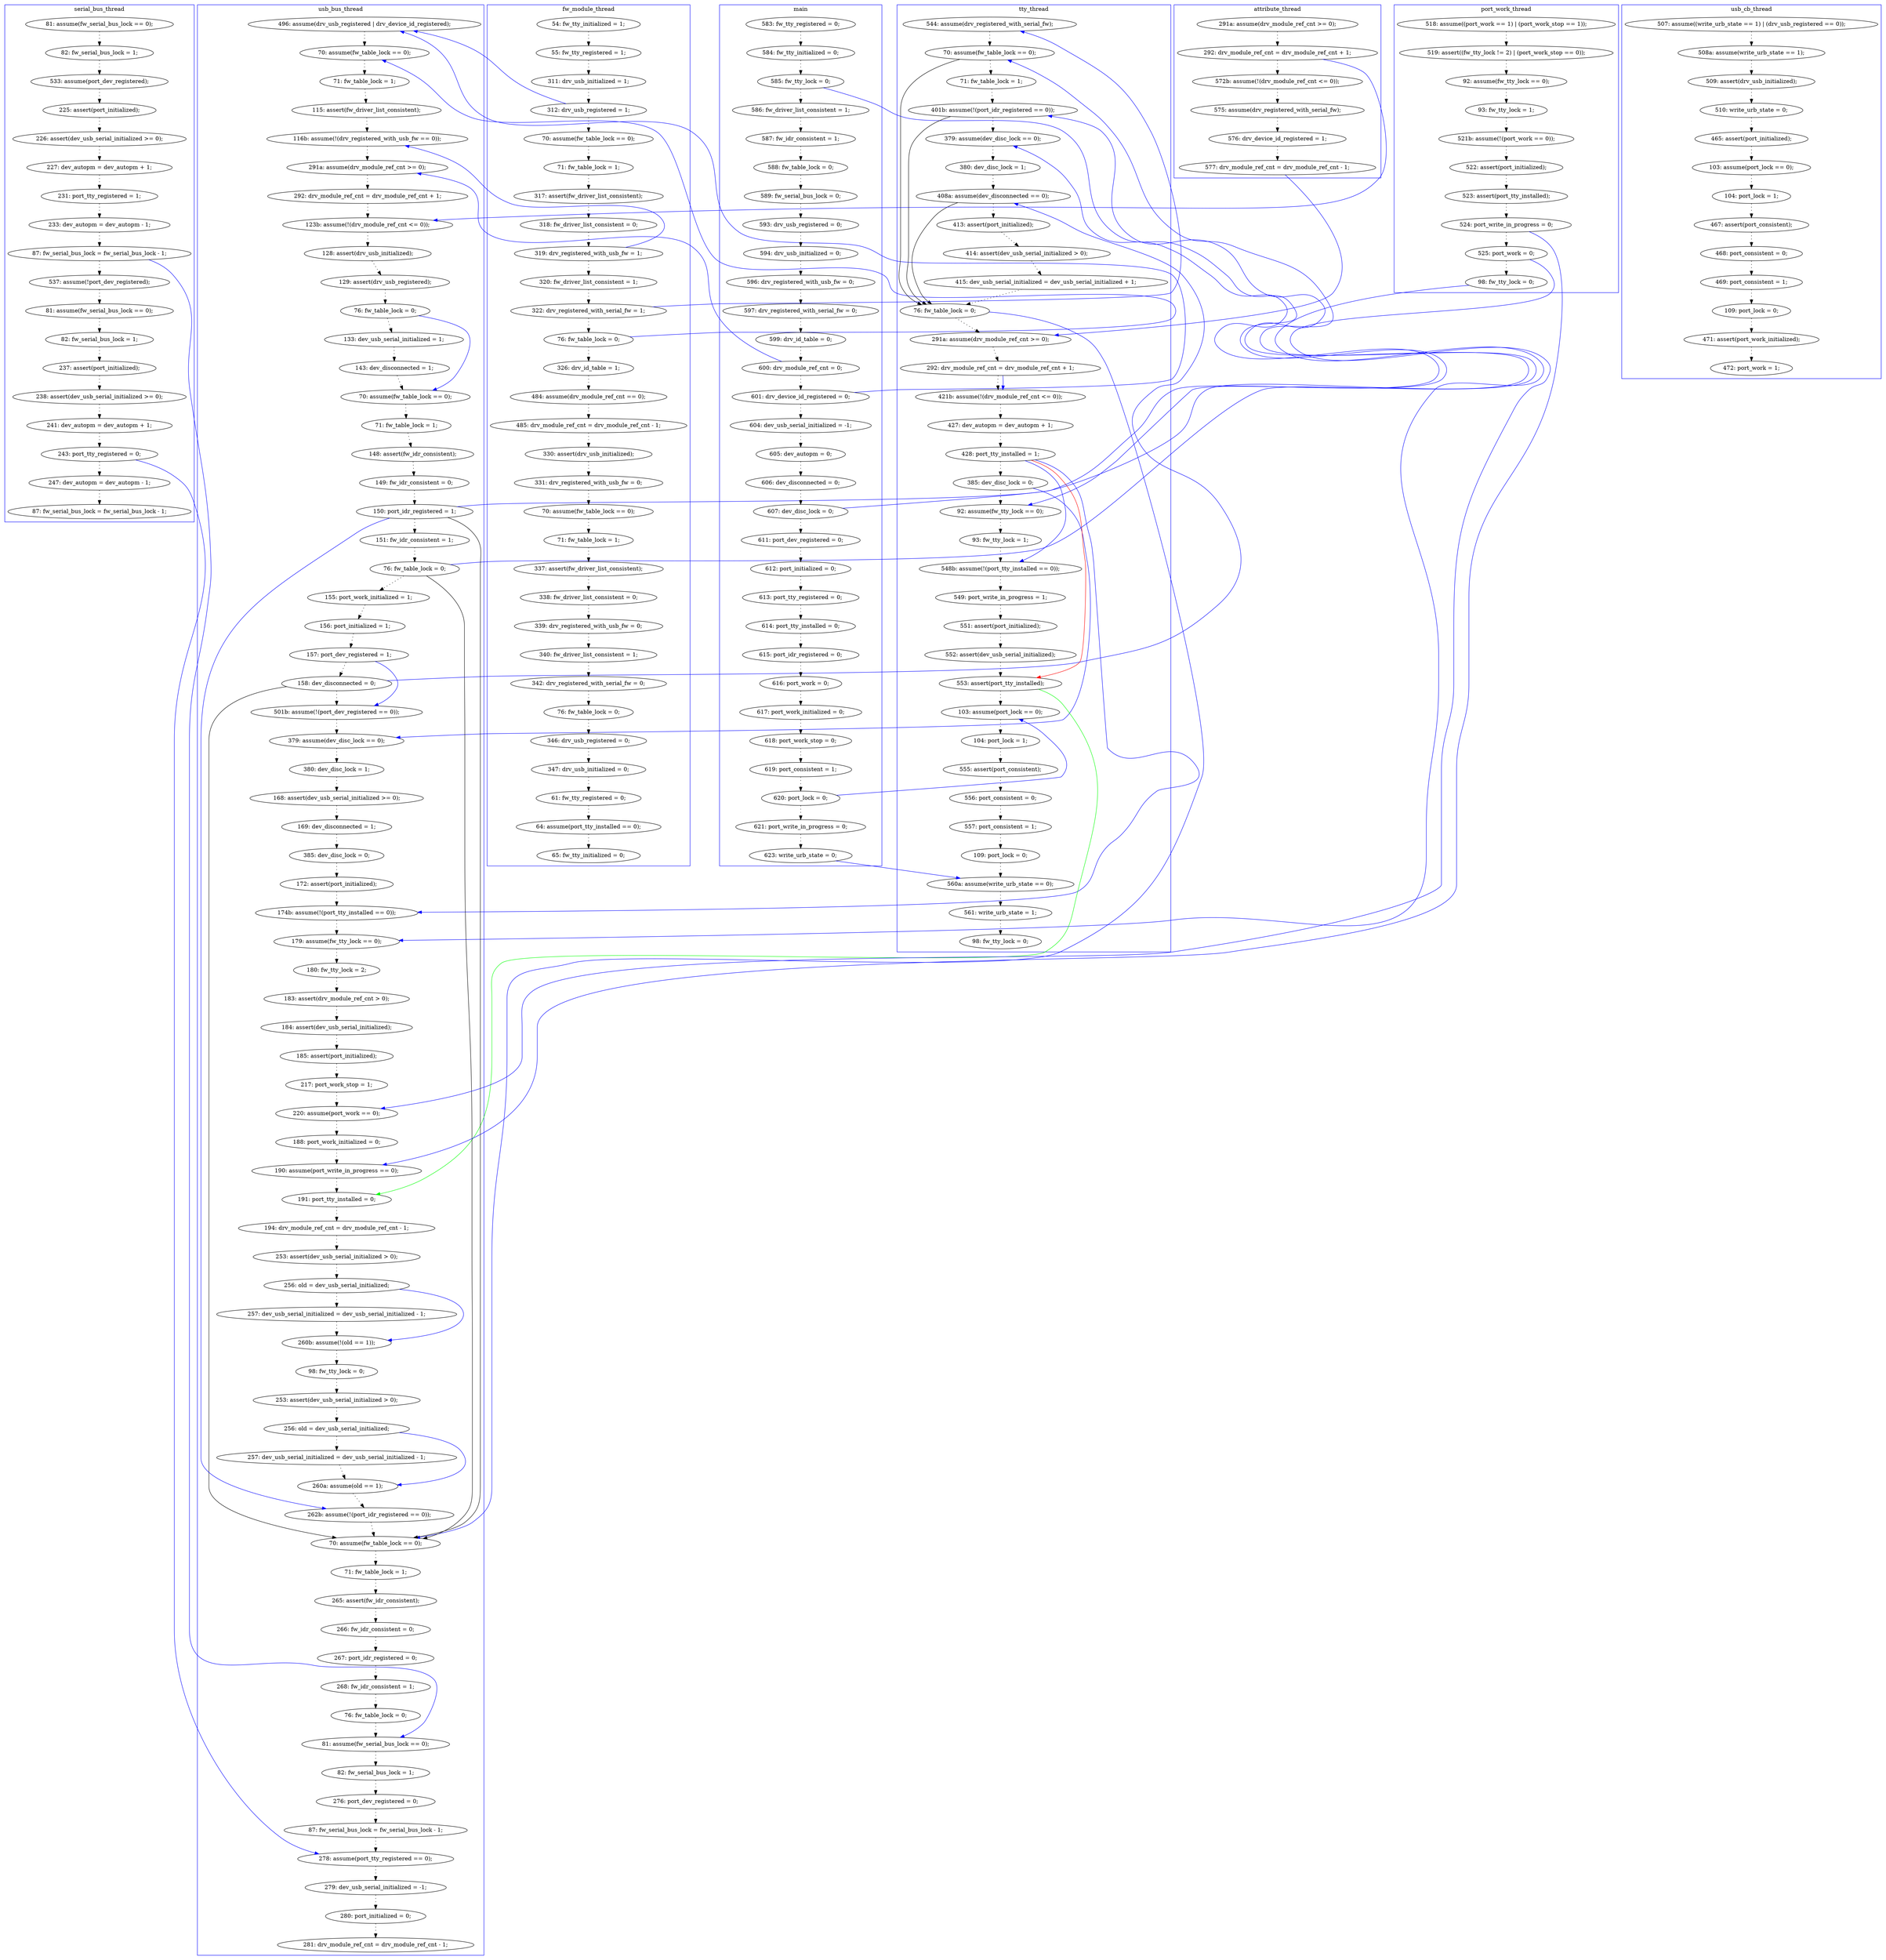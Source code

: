 digraph ProofObject {
	86 -> 87 [style = dotted, color = black]
	198 -> 200 [color = Blue, constraint = false]
	211 -> 212 [style = dotted, color = black]
	375 -> 379 [style = dotted, color = black]
	210 -> 211 [style = dotted, color = black]
	22 -> 23 [style = dotted, color = black]
	278 -> 279 [color = Blue, constraint = false]
	15 -> 16 [style = dotted, color = black]
	75 -> 76 [color = Blue, constraint = false]
	28 -> 29 [style = dotted, color = black]
	324 -> 326 [style = dotted, color = black]
	331 -> 332 [style = dotted, color = black]
	176 -> 331 [color = Blue, constraint = false]
	161 -> 176 [color = Black]
	366 -> 367 [style = dotted, color = black]
	195 -> 210 [color = Blue, constraint = false]
	170 -> 200 [style = dotted, color = black]
	214 -> 217 [style = dotted, color = black]
	404 -> 405 [style = dotted, color = black]
	81 -> 86 [style = dotted, color = black]
	16 -> 17 [style = dotted, color = black]
	5 -> 6 [style = dotted, color = black]
	291 -> 292 [style = dotted, color = black]
	337 -> 339 [style = dotted, color = black]
	107 -> 109 [style = dotted, color = black]
	27 -> 28 [style = dotted, color = black]
	31 -> 228 [color = Blue, constraint = false]
	242 -> 244 [style = dotted, color = black]
	256 -> 258 [style = dotted, color = black]
	123 -> 143 [style = dotted, color = black]
	246 -> 249 [style = dotted, color = black]
	253 -> 255 [style = dotted, color = black]
	269 -> 273 [style = dotted, color = black]
	288 -> 289 [style = dotted, color = black]
	50 -> 55 [style = dotted, color = black]
	245 -> 246 [style = dotted, color = black]
	121 -> 124 [style = dotted, color = black]
	97 -> 100 [style = dotted, color = black]
	12 -> 13 [style = dotted, color = black]
	96 -> 97 [style = dotted, color = black]
	384 -> 390 [style = dotted, color = black]
	101 -> 181 [color = Blue, constraint = false]
	102 -> 103 [style = dotted, color = black]
	261 -> 262 [style = dotted, color = black]
	206 -> 207 [style = dotted, color = black]
	25 -> 26 [style = dotted, color = black]
	358 -> 369 [style = dotted, color = black]
	233 -> 235 [style = dotted, color = black]
	284 -> 285 [style = dotted, color = black]
	321 -> 324 [color = Blue, constraint = false]
	65 -> 68 [style = dotted, color = black]
	319 -> 321 [style = dotted, color = black]
	231 -> 233 [style = dotted, color = black]
	276 -> 279 [style = dotted, color = black]
	131 -> 133 [style = dotted, color = black]
	332 -> 335 [style = dotted, color = black]
	29 -> 217 [color = Blue, constraint = false]
	140 -> 161 [color = Blue, constraint = false]
	392 -> 393 [style = dotted, color = black]
	349 -> 350 [style = dotted, color = black]
	140 -> 170 [style = dotted, color = black]
	143 -> 176 [color = Black]
	280 -> 282 [style = dotted, color = black]
	406 -> 407 [style = dotted, color = black]
	133 -> 135 [style = dotted, color = black]
	285 -> 288 [style = dotted, color = black]
	214 -> 293 [color = Green, constraint = false]
	29 -> 30 [style = dotted, color = black]
	125 -> 126 [style = dotted, color = black]
	92 -> 95 [color = Blue, constraint = false]
	55 -> 60 [color = Blue, constraint = false]
	360 -> 365 [style = dotted, color = black]
	407 -> 410 [style = dotted, color = black]
	307 -> 319 [style = dotted, color = black]
	24 -> 25 [style = dotted, color = black]
	181 -> 182 [style = dotted, color = black]
	405 -> 406 [style = dotted, color = black]
	165 -> 167 [style = dotted, color = black]
	225 -> 228 [style = dotted, color = black]
	335 -> 336 [style = dotted, color = black]
	379 -> 380 [style = dotted, color = black]
	403 -> 404 [style = dotted, color = black]
	252 -> 254 [style = dotted, color = black]
	3 -> 4 [style = dotted, color = black]
	235 -> 238 [style = dotted, color = black]
	4 -> 206 [color = Blue, constraint = false]
	109 -> 116 [style = dotted, color = black]
	62 -> 65 [style = dotted, color = black]
	368 -> 369 [color = Blue, constraint = false]
	195 -> 276 [color = Blue, constraint = false]
	221 -> 222 [style = dotted, color = black]
	107 -> 120 [color = Blue, constraint = false]
	135 -> 137 [style = dotted, color = black]
	322 -> 324 [style = dotted, color = black]
	147 -> 155 [style = dotted, color = black]
	14 -> 15 [style = dotted, color = black]
	137 -> 170 [color = Blue, constraint = false]
	116 -> 120 [style = dotted, color = black]
	372 -> 373 [style = dotted, color = black]
	200 -> 201 [style = dotted, color = black]
	99 -> 138 [style = dotted, color = black]
	77 -> 79 [style = dotted, color = black]
	19 -> 20 [style = dotted, color = black]
	228 -> 229 [style = dotted, color = black]
	326 -> 331 [style = dotted, color = black]
	147 -> 176 [color = Black]
	17 -> 18 [style = dotted, color = black]
	193 -> 194 [style = dotted, color = black]
	131 -> 331 [color = Black]
	55 -> 61 [style = dotted, color = black]
	370 -> 372 [style = dotted, color = black]
	188 -> 374 [style = dotted, color = black]
	126 -> 326 [color = Blue, constraint = false]
	127 -> 131 [style = dotted, color = black]
	182 -> 193 [style = dotted, color = black]
	241 -> 242 [style = dotted, color = black]
	143 -> 144 [style = dotted, color = black]
	98 -> 99 [style = dotted, color = black]
	21 -> 22 [style = dotted, color = black]
	79 -> 81 [style = dotted, color = black]
	156 -> 161 [style = dotted, color = black]
	9 -> 10 [style = dotted, color = black]
	279 -> 280 [style = dotted, color = black]
	220 -> 221 [style = dotted, color = black]
	155 -> 156 [style = dotted, color = black]
	176 -> 181 [style = dotted, color = black]
	420 -> 421 [style = dotted, color = black]
	342 -> 349 [style = dotted, color = black]
	2 -> 3 [style = dotted, color = black]
	95 -> 102 [style = dotted, color = black]
	368 -> 384 [style = dotted, color = black]
	8 -> 9 [style = dotted, color = black]
	15 -> 60 [color = Blue, constraint = false]
	353 -> 359 [style = dotted, color = black]
	87 -> 95 [style = dotted, color = black]
	137 -> 140 [style = dotted, color = black]
	273 -> 276 [style = dotted, color = black]
	359 -> 360 [style = dotted, color = black]
	60 -> 76 [style = dotted, color = black]
	198 -> 206 [style = dotted, color = black]
	229 -> 234 [style = dotted, color = black]
	238 -> 241 [style = dotted, color = black]
	217 -> 218 [style = dotted, color = black]
	72 -> 75 [style = dotted, color = black]
	303 -> 307 [style = dotted, color = black]
	166 -> 176 [style = dotted, color = black]
	39 -> 50 [style = dotted, color = black]
	300 -> 303 [color = Blue, constraint = false]
	255 -> 269 [style = dotted, color = black]
	321 -> 322 [style = dotted, color = black]
	173 -> 349 [color = Blue, constraint = false]
	70 -> 81 [color = Blue, constraint = false]
	339 -> 342 [style = dotted, color = black]
	393 -> 403 [style = dotted, color = black]
	19 -> 155 [color = Blue, constraint = false]
	124 -> 125 [style = dotted, color = black]
	162 -> 164 [style = dotted, color = black]
	270 -> 272 [style = dotted, color = black]
	100 -> 101 [style = dotted, color = black]
	267 -> 268 [style = dotted, color = black]
	272 -> 289 [color = Blue, constraint = false]
	26 -> 27 [style = dotted, color = black]
	14 -> 86 [color = Blue, constraint = false]
	194 -> 195 [style = dotted, color = black]
	164 -> 166 [style = dotted, color = black]
	161 -> 162 [style = dotted, color = black]
	272 -> 278 [style = dotted, color = black]
	244 -> 245 [style = dotted, color = black]
	173 -> 353 [style = dotted, color = black]
	365 -> 366 [style = dotted, color = black]
	6 -> 7 [style = dotted, color = black]
	249 -> 252 [style = dotted, color = black]
	61 -> 62 [style = dotted, color = black]
	301 -> 303 [style = dotted, color = black]
	103 -> 107 [style = dotted, color = black]
	131 -> 143 [color = Blue, constraint = false]
	218 -> 220 [style = dotted, color = black]
	270 -> 292 [color = Blue, constraint = false]
	75 -> 188 [style = dotted, color = black]
	153 -> 154 [style = dotted, color = black]
	282 -> 284 [style = dotted, color = black]
	18 -> 19 [style = dotted, color = black]
	92 -> 96 [style = dotted, color = black]
	68 -> 70 [style = dotted, color = black]
	23 -> 24 [style = dotted, color = black]
	126 -> 147 [color = Blue, constraint = false]
	374 -> 375 [style = dotted, color = black]
	294 -> 299 [style = dotted, color = black]
	11 -> 12 [style = dotted, color = black]
	414 -> 418 [style = dotted, color = black]
	30 -> 31 [style = dotted, color = black]
	154 -> 165 [style = dotted, color = black]
	91 -> 92 [style = dotted, color = black]
	140 -> 331 [color = Black]
	167 -> 173 [style = dotted, color = black]
	369 -> 370 [style = dotted, color = black]
	38 -> 39 [style = dotted, color = black]
	76 -> 77 [style = dotted, color = black]
	20 -> 21 [style = dotted, color = black]
	352 -> 358 [style = dotted, color = black]
	207 -> 210 [style = dotted, color = black]
	413 -> 414 [style = dotted, color = black]
	71 -> 72 [style = dotted, color = black]
	213 -> 214 [style = dotted, color = black]
	126 -> 127 [style = dotted, color = black]
	299 -> 300 [style = dotted, color = black]
	268 -> 270 [style = dotted, color = black]
	7 -> 8 [style = dotted, color = black]
	4 -> 5 [style = dotted, color = black]
	380 -> 392 [style = dotted, color = black]
	195 -> 214 [color = Red, constraint = false]
	222 -> 225 [style = dotted, color = black]
	289 -> 291 [style = dotted, color = black]
	262 -> 265 [style = dotted, color = black]
	258 -> 261 [style = dotted, color = black]
	152 -> 153 [style = dotted, color = black]
	201 -> 253 [style = dotted, color = black]
	367 -> 368 [style = dotted, color = black]
	350 -> 352 [style = dotted, color = black]
	212 -> 213 [style = dotted, color = black]
	410 -> 413 [style = dotted, color = black]
	144 -> 147 [style = dotted, color = black]
	265 -> 267 [style = dotted, color = black]
	195 -> 198 [style = dotted, color = black]
	336 -> 337 [style = dotted, color = black]
	13 -> 14 [style = dotted, color = black]
	70 -> 71 [style = dotted, color = black]
	293 -> 294 [style = dotted, color = black]
	120 -> 121 [style = dotted, color = black]
	300 -> 301 [style = dotted, color = black]
	292 -> 293 [style = dotted, color = black]
	138 -> 152 [style = dotted, color = black]
	126 -> 331 [color = Black]
	418 -> 420 [style = dotted, color = black]
	10 -> 11 [style = dotted, color = black]
	182 -> 193 [color = Blue, constraint = false]
	53 -> 231 [style = dotted, color = black]
	72 -> 123 [color = Blue, constraint = false]
	subgraph cluster7 {
		label = port_work_thread
		color = blue
		272  [label = "525: port_work = 0;"]
		267  [label = "522: assert(port_initialized);"]
		258  [label = "519: assert((fw_tty_lock != 2) | (port_work_stop == 0));"]
		256  [label = "518: assume((port_work == 1) | (port_work_stop == 1));"]
		262  [label = "93: fw_tty_lock = 1;"]
		278  [label = "98: fw_tty_lock = 0;"]
		261  [label = "92: assume(fw_tty_lock == 0);"]
		270  [label = "524: port_write_in_progress = 0;"]
		268  [label = "523: assert(port_tty_installed);"]
		265  [label = "521b: assume(!(port_work == 0));"]
	}
	subgraph cluster0 {
		label = main
		color = blue
		13  [label = "599: drv_id_table = 0;"]
		14  [label = "600: drv_module_ref_cnt = 0;"]
		27  [label = "618: port_work_stop = 0;"]
		2  [label = "583: fw_tty_registered = 0;"]
		30  [label = "621: port_write_in_progress = 0;"]
		5  [label = "586: fw_driver_list_consistent = 1;"]
		7  [label = "588: fw_table_lock = 0;"]
		31  [label = "623: write_urb_state = 0;"]
		9  [label = "593: drv_usb_registered = 0;"]
		12  [label = "597: drv_registered_with_serial_fw = 0;"]
		15  [label = "601: drv_device_id_registered = 0;"]
		16  [label = "604: dev_usb_serial_initialized = -1;"]
		3  [label = "584: fw_tty_initialized = 0;"]
		20  [label = "611: port_dev_registered = 0;"]
		18  [label = "606: dev_disconnected = 0;"]
		10  [label = "594: drv_usb_initialized = 0;"]
		8  [label = "589: fw_serial_bus_lock = 0;"]
		11  [label = "596: drv_registered_with_usb_fw = 0;"]
		25  [label = "616: port_work = 0;"]
		24  [label = "615: port_idr_registered = 0;"]
		26  [label = "617: port_work_initialized = 0;"]
		21  [label = "612: port_initialized = 0;"]
		22  [label = "613: port_tty_registered = 0;"]
		19  [label = "607: dev_disc_lock = 0;"]
		28  [label = "619: port_consistent = 1;"]
		4  [label = "585: fw_tty_lock = 0;"]
		6  [label = "587: fw_idr_consistent = 1;"]
		17  [label = "605: dev_autopm = 0;"]
		29  [label = "620: port_lock = 0;"]
		23  [label = "614: port_tty_installed = 0;"]
	}
	subgraph cluster1 {
		label = fw_module_thread
		color = blue
		421  [label = "65: fw_tty_initialized = 0;"]
		418  [label = "61: fw_tty_registered = 0;"]
		75  [label = "76: fw_table_lock = 0;"]
		420  [label = "64: assume(port_tty_installed == 0);"]
		50  [label = "311: drv_usb_initialized = 1;"]
		72  [label = "322: drv_registered_with_serial_fw = 1;"]
		375  [label = "485: drv_module_ref_cnt = drv_module_ref_cnt - 1;"]
		61  [label = "70: assume(fw_table_lock == 0);"]
		39  [label = "55: fw_tty_registered = 1;"]
		65  [label = "317: assert(fw_driver_list_consistent);"]
		374  [label = "484: assume(drv_module_ref_cnt == 0);"]
		55  [label = "312: drv_usb_registered = 1;"]
		392  [label = "70: assume(fw_table_lock == 0);"]
		410  [label = "76: fw_table_lock = 0;"]
		70  [label = "319: drv_registered_with_usb_fw = 1;"]
		403  [label = "337: assert(fw_driver_list_consistent);"]
		413  [label = "346: drv_usb_registered = 0;"]
		414  [label = "347: drv_usb_initialized = 0;"]
		405  [label = "339: drv_registered_with_usb_fw = 0;"]
		380  [label = "331: drv_registered_with_usb_fw = 0;"]
		407  [label = "342: drv_registered_with_serial_fw = 0;"]
		188  [label = "326: drv_id_table = 1;"]
		379  [label = "330: assert(drv_usb_initialized);"]
		38  [label = "54: fw_tty_initialized = 1;"]
		62  [label = "71: fw_table_lock = 1;"]
		393  [label = "71: fw_table_lock = 1;"]
		404  [label = "338: fw_driver_list_consistent = 0;"]
		406  [label = "340: fw_driver_list_consistent = 1;"]
		68  [label = "318: fw_driver_list_consistent = 0;"]
		71  [label = "320: fw_driver_list_consistent = 1;"]
	}
	subgraph cluster5 {
		label = attribute_thread
		color = blue
		91  [label = "291a: assume(drv_module_ref_cnt >= 0);"]
		101  [label = "577: drv_module_ref_cnt = drv_module_ref_cnt - 1;"]
		100  [label = "576: drv_device_id_registered = 1;"]
		92  [label = "292: drv_module_ref_cnt = drv_module_ref_cnt + 1;"]
		97  [label = "575: assume(drv_registered_with_serial_fw);"]
		96  [label = "572b: assume(!(drv_module_ref_cnt <= 0));"]
	}
	subgraph cluster4 {
		label = tty_thread
		color = blue
		212  [label = "551: assert(port_initialized);"]
		217  [label = "103: assume(port_lock == 0);"]
		228  [label = "560a: assume(write_urb_state == 0);"]
		161  [label = "408a: assume(dev_disconnected == 0);"]
		195  [label = "428: port_tty_installed = 1;"]
		225  [label = "109: port_lock = 0;"]
		143  [label = "70: assume(fw_table_lock == 0);"]
		218  [label = "104: port_lock = 1;"]
		144  [label = "71: fw_table_lock = 1;"]
		194  [label = "427: dev_autopm = dev_autopm + 1;"]
		210  [label = "548b: assume(!(port_tty_installed == 0));"]
		229  [label = "561: write_urb_state = 1;"]
		176  [label = "76: fw_table_lock = 0;"]
		213  [label = "552: assert(dev_usb_serial_initialized);"]
		166  [label = "415: dev_usb_serial_initialized = dev_usb_serial_initialized + 1;"]
		198  [label = "385: dev_disc_lock = 0;"]
		206  [label = "92: assume(fw_tty_lock == 0);"]
		155  [label = "379: assume(dev_disc_lock == 0);"]
		220  [label = "555: assert(port_consistent);"]
		211  [label = "549: port_write_in_progress = 1;"]
		147  [label = "401b: assume(!(port_idr_registered == 0));"]
		214  [label = "553: assert(port_tty_installed);"]
		156  [label = "380: dev_disc_lock = 1;"]
		164  [label = "414: assert(dev_usb_serial_initialized > 0);"]
		162  [label = "413: assert(port_initialized);"]
		123  [label = "544: assume(drv_registered_with_serial_fw);"]
		207  [label = "93: fw_tty_lock = 1;"]
		182  [label = "292: drv_module_ref_cnt = drv_module_ref_cnt + 1;"]
		234  [label = "98: fw_tty_lock = 0;"]
		181  [label = "291a: assume(drv_module_ref_cnt >= 0);"]
		221  [label = "556: port_consistent = 0;"]
		193  [label = "421b: assume(!(drv_module_ref_cnt <= 0));"]
		222  [label = "557: port_consistent = 1;"]
	}
	subgraph cluster6 {
		label = usb_cb_thread
		color = blue
		246  [label = "469: port_consistent = 1;"]
		235  [label = "510: write_urb_state = 0;"]
		254  [label = "472: port_work = 1;"]
		242  [label = "104: port_lock = 1;"]
		252  [label = "471: assert(port_work_initialized);"]
		53  [label = "507: assume((write_urb_state == 1) | (drv_usb_registered == 0));"]
		249  [label = "109: port_lock = 0;"]
		233  [label = "509: assert(drv_usb_initialized);"]
		245  [label = "468: port_consistent = 0;"]
		231  [label = "508a: assume(write_urb_state == 1);"]
		244  [label = "467: assert(port_consistent);"]
		241  [label = "103: assume(port_lock == 0);"]
		238  [label = "465: assert(port_initialized);"]
	}
	subgraph cluster3 {
		label = serial_bus_thread
		color = blue
		152  [label = "225: assert(port_initialized);"]
		153  [label = "226: assert(dev_usb_serial_initialized >= 0);"]
		365  [label = "237: assert(port_initialized);"]
		138  [label = "533: assume(port_dev_registered);"]
		366  [label = "238: assert(dev_usb_serial_initialized >= 0);"]
		353  [label = "537: assume(!port_dev_registered);"]
		165  [label = "231: port_tty_registered = 1;"]
		367  [label = "241: dev_autopm = dev_autopm + 1;"]
		368  [label = "243: port_tty_registered = 0;"]
		167  [label = "233: dev_autopm = dev_autopm - 1;"]
		390  [label = "87: fw_serial_bus_lock = fw_serial_bus_lock - 1;"]
		173  [label = "87: fw_serial_bus_lock = fw_serial_bus_lock - 1;"]
		99  [label = "82: fw_serial_bus_lock = 1;"]
		360  [label = "82: fw_serial_bus_lock = 1;"]
		98  [label = "81: assume(fw_serial_bus_lock == 0);"]
		359  [label = "81: assume(fw_serial_bus_lock == 0);"]
		154  [label = "227: dev_autopm = dev_autopm + 1;"]
		384  [label = "247: dev_autopm = dev_autopm - 1;"]
	}
	subgraph cluster2 {
		label = usb_bus_thread
		color = blue
		124  [label = "148: assert(fw_idr_consistent);"]
		293  [label = "191: port_tty_installed = 0;"]
		200  [label = "379: assume(dev_disc_lock == 0);"]
		279  [label = "179: assume(fw_tty_lock == 0);"]
		282  [label = "183: assert(drv_module_ref_cnt > 0);"]
		276  [label = "174b: assume(!(port_tty_installed == 0));"]
		280  [label = "180: fw_tty_lock = 2;"]
		137  [label = "157: port_dev_registered = 1;"]
		326  [label = "262b: assume(!(port_idr_registered == 0));"]
		107  [label = "76: fw_table_lock = 0;"]
		331  [label = "70: assume(fw_table_lock == 0);"]
		120  [label = "70: assume(fw_table_lock == 0);"]
		109  [label = "133: dev_usb_serial_initialized = 1;"]
		373  [label = "281: drv_module_ref_cnt = drv_module_ref_cnt - 1;"]
		370  [label = "279: dev_usb_serial_initialized = -1;"]
		301  [label = "257: dev_usb_serial_initialized = dev_usb_serial_initialized - 1;"]
		285  [label = "185: assert(port_initialized);"]
		133  [label = "155: port_work_initialized = 1;"]
		321  [label = "256: old = dev_usb_serial_initialized;"]
		95  [label = "123b: assume(!(drv_module_ref_cnt <= 0));"]
		125  [label = "149: fw_idr_consistent = 0;"]
		336  [label = "266: fw_idr_consistent = 0;"]
		342  [label = "76: fw_table_lock = 0;"]
		135  [label = "156: port_initialized = 1;"]
		307  [label = "98: fw_tty_lock = 0;"]
		87  [label = "292: drv_module_ref_cnt = drv_module_ref_cnt + 1;"]
		350  [label = "82: fw_serial_bus_lock = 1;"]
		322  [label = "257: dev_usb_serial_initialized = dev_usb_serial_initialized - 1;"]
		324  [label = "260a: assume(old == 1);"]
		77  [label = "71: fw_table_lock = 1;"]
		255  [label = "169: dev_disconnected = 1;"]
		60  [label = "496: assume(drv_usb_registered | drv_device_id_registered);"]
		121  [label = "71: fw_table_lock = 1;"]
		86  [label = "291a: assume(drv_module_ref_cnt >= 0);"]
		332  [label = "71: fw_table_lock = 1;"]
		369  [label = "278: assume(port_tty_registered == 0);"]
		126  [label = "150: port_idr_registered = 1;"]
		337  [label = "267: port_idr_registered = 0;"]
		291  [label = "188: port_work_initialized = 0;"]
		372  [label = "280: port_initialized = 0;"]
		253  [label = "168: assert(dev_usb_serial_initialized >= 0);"]
		292  [label = "190: assume(port_write_in_progress == 0);"]
		349  [label = "81: assume(fw_serial_bus_lock == 0);"]
		127  [label = "151: fw_idr_consistent = 1;"]
		116  [label = "143: dev_disconnected = 1;"]
		170  [label = "501b: assume(!(port_dev_registered == 0));"]
		289  [label = "220: assume(port_work == 0);"]
		102  [label = "128: assert(drv_usb_initialized);"]
		303  [label = "260b: assume(!(old == 1));"]
		131  [label = "76: fw_table_lock = 0;"]
		299  [label = "253: assert(dev_usb_serial_initialized > 0);"]
		76  [label = "70: assume(fw_table_lock == 0);"]
		273  [label = "172: assert(port_initialized);"]
		352  [label = "276: port_dev_registered = 0;"]
		79  [label = "115: assert(fw_driver_list_consistent);"]
		358  [label = "87: fw_serial_bus_lock = fw_serial_bus_lock - 1;"]
		269  [label = "385: dev_disc_lock = 0;"]
		294  [label = "194: drv_module_ref_cnt = drv_module_ref_cnt - 1;"]
		201  [label = "380: dev_disc_lock = 1;"]
		300  [label = "256: old = dev_usb_serial_initialized;"]
		103  [label = "129: assert(drv_usb_registered);"]
		81  [label = "116b: assume(!(drv_registered_with_usb_fw == 0));"]
		335  [label = "265: assert(fw_idr_consistent);"]
		339  [label = "268: fw_idr_consistent = 1;"]
		319  [label = "253: assert(dev_usb_serial_initialized > 0);"]
		140  [label = "158: dev_disconnected = 0;"]
		284  [label = "184: assert(dev_usb_serial_initialized);"]
		288  [label = "217: port_work_stop = 1;"]
	}
}